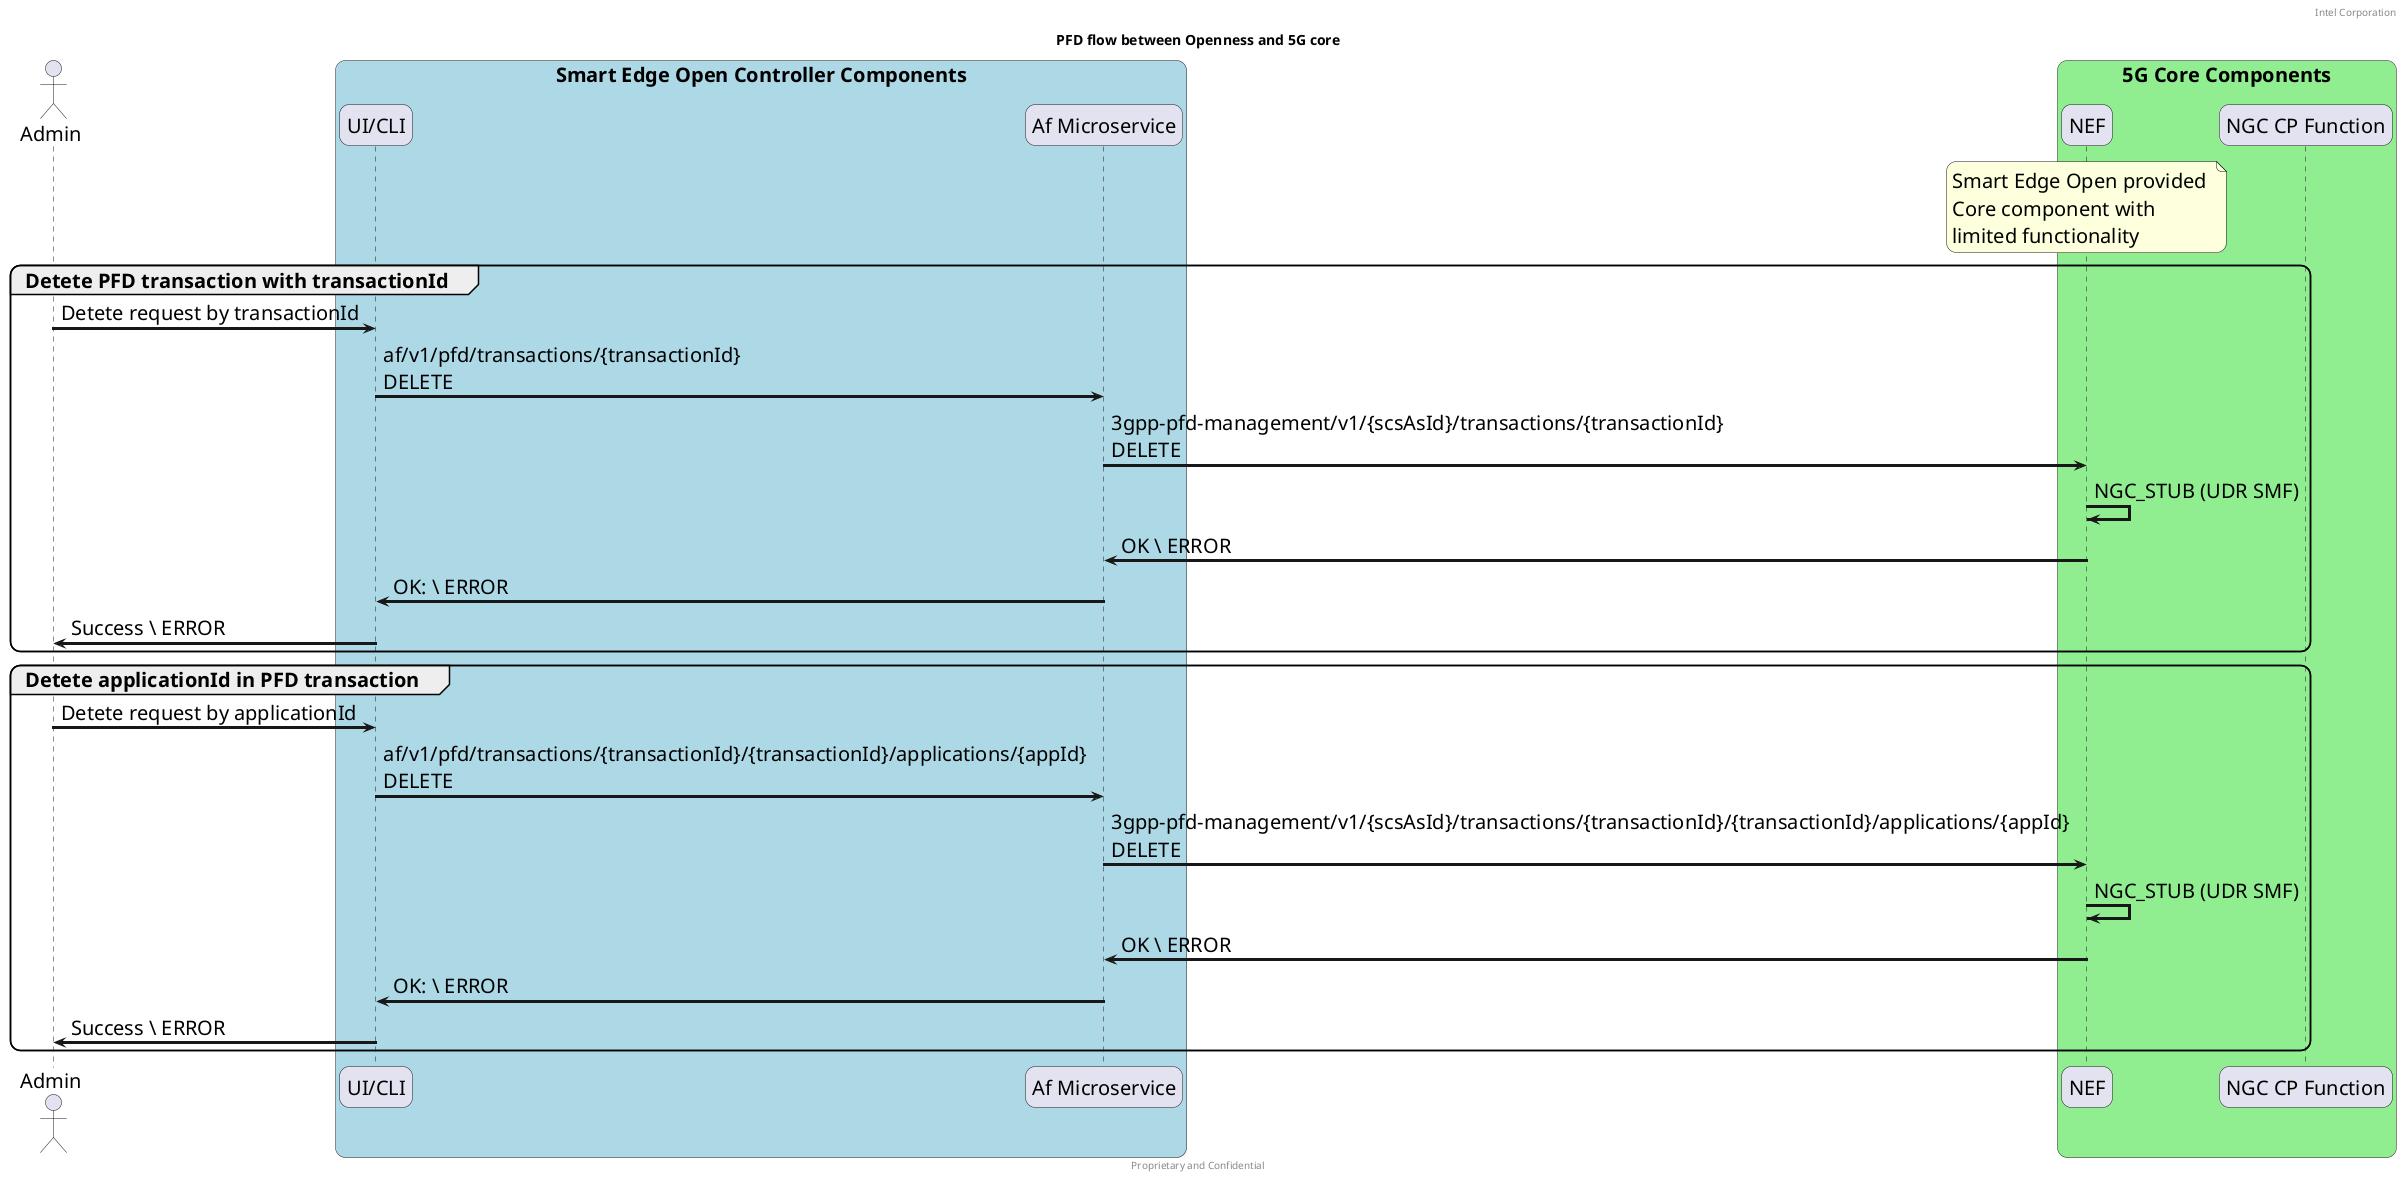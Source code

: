 @startuml
/' SPDX-License-Identifier: Apache-2.0
   Copyright (c) 2020 Intel Corporation
'/
skinparam monochrome false
skinparam roundcorner 20
skinparam defaultFontName "Intel Clear"
skinparam defaultFontSize 20
skinparam maxmessagesize 300
skinparam sequenceArrowThickness 3

header Intel Corporation
footer Proprietary and Confidential

title PFD flow between Openness and 5G core

actor Admin as user
participant "UI/CLI" as UI 
participant "Af Microservice" as AF 
participant "NEF" as NEF
participant "NGC CP Function" as 5GC

box "Smart Edge Open Controller Components" #LightBlue
	participant UI
    participant AF
end box

box "5G Core Components" #LightGreen
	participant NEF
    note over NEF 
        Smart Edge Open provided 
        Core component with 
        limited functionality
    end note    
    participant 5GC
end box

group Detete PFD transaction with transactionId 
    user -> UI : Detete request by transactionId
    UI -> AF : af/v1/pfd/transactions/{transactionId} DELETE
    AF -> NEF : 3gpp-pfd-management/v1/{scsAsId}/transactions/{transactionId} DELETE
    NEF -> NEF : NGC_STUB (UDR SMF)

    NEF -> AF : OK \ ERROR 
    AF -> UI : OK: \ ERROR 
    UI -> user : Success \ ERROR
end

group Detete applicationId in PFD transaction
    user -> UI : Detete request by applicationId
    UI -> AF : af/v1/pfd/transactions/{transactionId}/{transactionId}/applications/{appId} DELETE
    AF -> NEF : 3gpp-pfd-management/v1/{scsAsId}/transactions/{transactionId}/{transactionId}/applications/{appId} DELETE
    NEF -> NEF : NGC_STUB (UDR SMF)

    NEF -> AF : OK \ ERROR 
    AF -> UI : OK: \ ERROR 
    UI -> user : Success \ ERROR
end

@enduml